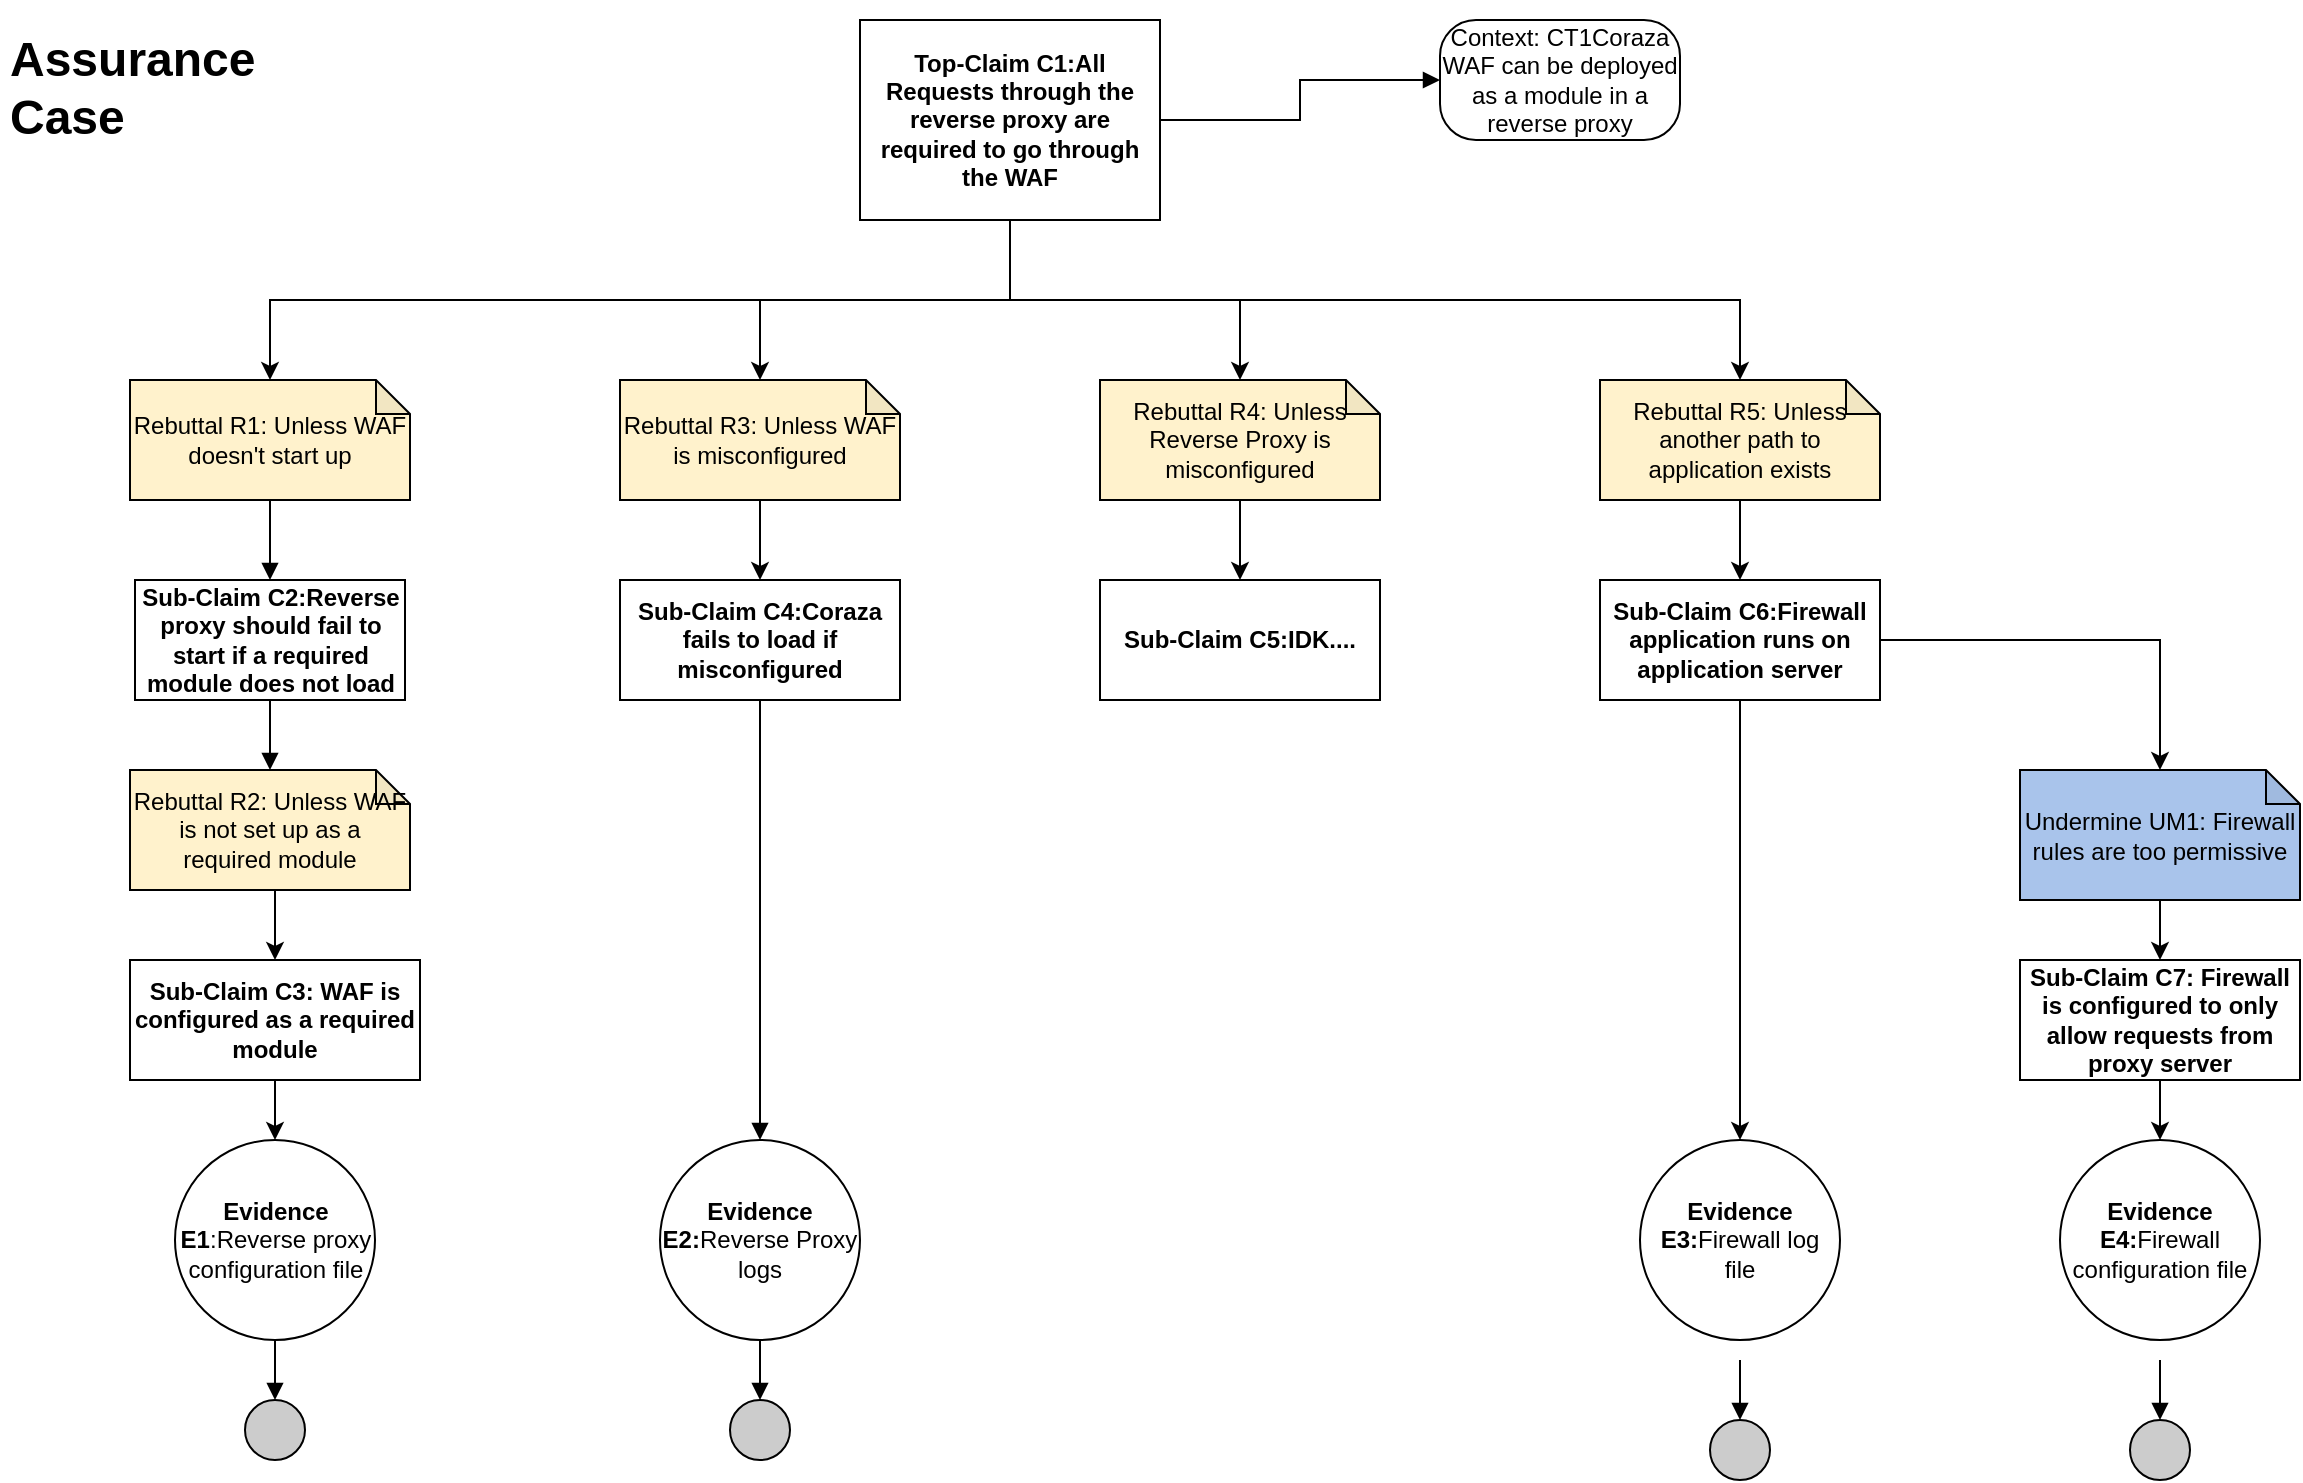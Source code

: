 <mxfile version="28.2.5">
  <diagram id="2RAkf9iS2bYrb-5zrusB" name="Page-1">
    <mxGraphModel dx="1426" dy="794" grid="1" gridSize="10" guides="1" tooltips="1" connect="1" arrows="1" fold="1" page="1" pageScale="1" pageWidth="1100" pageHeight="850" math="0" shadow="0">
      <root>
        <mxCell id="0" />
        <mxCell id="1" parent="0" />
        <mxCell id="EpLoNu7SxfJ4iQwhgqlz-1" value="&lt;h1&gt;Assurance Case&lt;/h1&gt;" style="text;html=1;strokeColor=none;fillColor=none;spacing=5;spacingTop=-20;whiteSpace=wrap;overflow=hidden;rounded=0;" parent="1" vertex="1">
          <mxGeometry x="20" y="20" width="190" height="150" as="geometry" />
        </mxCell>
        <mxCell id="EpLoNu7SxfJ4iQwhgqlz-4" style="edgeStyle=orthogonalEdgeStyle;rounded=0;orthogonalLoop=1;jettySize=auto;html=1;exitX=1;exitY=0.5;exitDx=0;exitDy=0;entryX=0;entryY=0.5;entryDx=0;entryDy=0;endArrow=block;endFill=1;" parent="1" source="EpLoNu7SxfJ4iQwhgqlz-2" target="EpLoNu7SxfJ4iQwhgqlz-3" edge="1">
          <mxGeometry relative="1" as="geometry" />
        </mxCell>
        <mxCell id="RSrHG8YaXGJd-fVg2QL8-23" style="edgeStyle=orthogonalEdgeStyle;rounded=0;orthogonalLoop=1;jettySize=auto;html=1;exitX=0.5;exitY=1;exitDx=0;exitDy=0;" edge="1" parent="1" source="EpLoNu7SxfJ4iQwhgqlz-2" target="RSrHG8YaXGJd-fVg2QL8-6">
          <mxGeometry relative="1" as="geometry" />
        </mxCell>
        <mxCell id="EpLoNu7SxfJ4iQwhgqlz-2" value="&lt;b&gt;Top-Claim C1:All Requests through the reverse proxy are required to go through the WAF&lt;/b&gt;" style="rounded=0;whiteSpace=wrap;html=1;" parent="1" vertex="1">
          <mxGeometry x="450" y="20" width="150" height="100" as="geometry" />
        </mxCell>
        <mxCell id="EpLoNu7SxfJ4iQwhgqlz-3" value="Context: CT1Coraza WAF can be deployed as a module in a reverse proxy" style="rounded=1;whiteSpace=wrap;html=1;arcSize=30;" parent="1" vertex="1">
          <mxGeometry x="740" y="20" width="120" height="60" as="geometry" />
        </mxCell>
        <mxCell id="EpLoNu7SxfJ4iQwhgqlz-9" style="edgeStyle=orthogonalEdgeStyle;curved=1;rounded=0;orthogonalLoop=1;jettySize=auto;html=1;endArrow=block;endFill=1;" parent="1" source="EpLoNu7SxfJ4iQwhgqlz-5" target="EpLoNu7SxfJ4iQwhgqlz-8" edge="1">
          <mxGeometry relative="1" as="geometry" />
        </mxCell>
        <mxCell id="EpLoNu7SxfJ4iQwhgqlz-5" value="Rebuttal R1: Unless WAF doesn&#39;t start up" style="shape=note;whiteSpace=wrap;html=1;backgroundOutline=1;darkOpacity=0.05;size=17;fillColor=#FFF2CC;" parent="1" vertex="1">
          <mxGeometry x="85" y="200" width="140" height="60" as="geometry" />
        </mxCell>
        <mxCell id="EpLoNu7SxfJ4iQwhgqlz-12" style="edgeStyle=orthogonalEdgeStyle;curved=1;rounded=0;orthogonalLoop=1;jettySize=auto;html=1;exitX=0.5;exitY=1;exitDx=0;exitDy=0;entryX=0.5;entryY=0;entryDx=0;entryDy=0;entryPerimeter=0;endArrow=block;endFill=1;" parent="1" source="EpLoNu7SxfJ4iQwhgqlz-8" target="EpLoNu7SxfJ4iQwhgqlz-10" edge="1">
          <mxGeometry relative="1" as="geometry" />
        </mxCell>
        <mxCell id="EpLoNu7SxfJ4iQwhgqlz-8" value="&lt;b&gt;Sub-Claim C2:Reverse proxy should fail to start if a required module does not load&lt;/b&gt;" style="rounded=0;whiteSpace=wrap;html=1;" parent="1" vertex="1">
          <mxGeometry x="87.5" y="300" width="135" height="60" as="geometry" />
        </mxCell>
        <mxCell id="RSrHG8YaXGJd-fVg2QL8-5" style="edgeStyle=orthogonalEdgeStyle;rounded=0;orthogonalLoop=1;jettySize=auto;html=1;exitX=0.5;exitY=1;exitDx=0;exitDy=0;exitPerimeter=0;entryX=0.5;entryY=0;entryDx=0;entryDy=0;" edge="1" parent="1" source="EpLoNu7SxfJ4iQwhgqlz-10" target="RSrHG8YaXGJd-fVg2QL8-4">
          <mxGeometry relative="1" as="geometry" />
        </mxCell>
        <mxCell id="EpLoNu7SxfJ4iQwhgqlz-10" value="Rebuttal R2: Unless WAF is not set up as a required module" style="shape=note;whiteSpace=wrap;html=1;backgroundOutline=1;darkOpacity=0.05;size=17;fillColor=#FFF2CC;" parent="1" vertex="1">
          <mxGeometry x="85" y="395" width="140" height="60" as="geometry" />
        </mxCell>
        <mxCell id="EpLoNu7SxfJ4iQwhgqlz-21" style="edgeStyle=orthogonalEdgeStyle;curved=1;rounded=0;orthogonalLoop=1;jettySize=auto;html=1;entryX=0.5;entryY=0;entryDx=0;entryDy=0;endArrow=block;endFill=1;exitX=0.5;exitY=1;exitDx=0;exitDy=0;" parent="1" source="RSrHG8YaXGJd-fVg2QL8-3" target="EpLoNu7SxfJ4iQwhgqlz-19" edge="1">
          <mxGeometry relative="1" as="geometry">
            <mxPoint x="305" y="540" as="sourcePoint" />
          </mxGeometry>
        </mxCell>
        <mxCell id="EpLoNu7SxfJ4iQwhgqlz-23" style="edgeStyle=orthogonalEdgeStyle;curved=1;rounded=0;orthogonalLoop=1;jettySize=auto;html=1;entryX=0.5;entryY=0;entryDx=0;entryDy=0;endArrow=block;endFill=1;" parent="1" source="EpLoNu7SxfJ4iQwhgqlz-18" target="EpLoNu7SxfJ4iQwhgqlz-22" edge="1">
          <mxGeometry relative="1" as="geometry" />
        </mxCell>
        <mxCell id="EpLoNu7SxfJ4iQwhgqlz-18" value="&lt;b&gt;Evidence E1&lt;/b&gt;:Reverse proxy configuration file" style="ellipse;whiteSpace=wrap;html=1;aspect=fixed;fillColor=#ffffff;rounded=0;" parent="1" vertex="1">
          <mxGeometry x="107.5" y="580" width="100" height="100" as="geometry" />
        </mxCell>
        <mxCell id="EpLoNu7SxfJ4iQwhgqlz-25" style="edgeStyle=orthogonalEdgeStyle;curved=1;rounded=0;orthogonalLoop=1;jettySize=auto;html=1;entryX=0.5;entryY=0;entryDx=0;entryDy=0;endArrow=block;endFill=1;" parent="1" source="EpLoNu7SxfJ4iQwhgqlz-19" target="EpLoNu7SxfJ4iQwhgqlz-24" edge="1">
          <mxGeometry relative="1" as="geometry" />
        </mxCell>
        <mxCell id="EpLoNu7SxfJ4iQwhgqlz-19" value="&lt;b&gt;Evidence E2:&lt;/b&gt;Reverse Proxy logs" style="ellipse;whiteSpace=wrap;html=1;aspect=fixed;fillColor=#ffffff;rounded=0;" parent="1" vertex="1">
          <mxGeometry x="350" y="580" width="100" height="100" as="geometry" />
        </mxCell>
        <mxCell id="EpLoNu7SxfJ4iQwhgqlz-22" value="" style="ellipse;whiteSpace=wrap;html=1;aspect=fixed;fillColor=#CCCCCC;" parent="1" vertex="1">
          <mxGeometry x="142.5" y="710" width="30" height="30" as="geometry" />
        </mxCell>
        <mxCell id="EpLoNu7SxfJ4iQwhgqlz-24" value="" style="ellipse;whiteSpace=wrap;html=1;aspect=fixed;fillColor=#CCCCCC;" parent="1" vertex="1">
          <mxGeometry x="385" y="710" width="30" height="30" as="geometry" />
        </mxCell>
        <mxCell id="RSrHG8YaXGJd-fVg2QL8-16" value="" style="edgeStyle=orthogonalEdgeStyle;rounded=0;orthogonalLoop=1;jettySize=auto;html=1;" edge="1" parent="1" source="EpLoNu7SxfJ4iQwhgqlz-28" target="RSrHG8YaXGJd-fVg2QL8-11">
          <mxGeometry relative="1" as="geometry" />
        </mxCell>
        <mxCell id="EpLoNu7SxfJ4iQwhgqlz-28" value="Undermine UM1:&amp;nbsp;Firewall rules are too permissive" style="shape=note;whiteSpace=wrap;html=1;backgroundOutline=1;darkOpacity=0.05;size=17;fillColor=#A9C4EB;" parent="1" vertex="1">
          <mxGeometry x="1030" y="395" width="140" height="65" as="geometry" />
        </mxCell>
        <mxCell id="RSrHG8YaXGJd-fVg2QL8-1" value="" style="endArrow=classic;html=1;rounded=0;exitX=0.5;exitY=1;exitDx=0;exitDy=0;entryX=0.5;entryY=0;entryDx=0;entryDy=0;" edge="1" parent="1" source="RSrHG8YaXGJd-fVg2QL8-4" target="EpLoNu7SxfJ4iQwhgqlz-18">
          <mxGeometry width="50" height="50" relative="1" as="geometry">
            <mxPoint x="340" y="310" as="sourcePoint" />
            <mxPoint x="390" y="260" as="targetPoint" />
          </mxGeometry>
        </mxCell>
        <mxCell id="RSrHG8YaXGJd-fVg2QL8-7" style="edgeStyle=orthogonalEdgeStyle;rounded=0;orthogonalLoop=1;jettySize=auto;html=1;exitX=0.5;exitY=1;exitDx=0;exitDy=0;exitPerimeter=0;entryX=0.5;entryY=0;entryDx=0;entryDy=0;" edge="1" parent="1" source="RSrHG8YaXGJd-fVg2QL8-2" target="RSrHG8YaXGJd-fVg2QL8-3">
          <mxGeometry relative="1" as="geometry" />
        </mxCell>
        <mxCell id="RSrHG8YaXGJd-fVg2QL8-2" value="Rebuttal R3: Unless WAF is misconfigured" style="shape=note;whiteSpace=wrap;html=1;backgroundOutline=1;darkOpacity=0.05;size=17;fillColor=#FFF2CC;" vertex="1" parent="1">
          <mxGeometry x="330" y="200" width="140" height="60" as="geometry" />
        </mxCell>
        <mxCell id="RSrHG8YaXGJd-fVg2QL8-3" value="&lt;b&gt;Sub-Claim C4:Coraza fails to load if misconfigured&lt;/b&gt;" style="rounded=0;whiteSpace=wrap;html=1;" vertex="1" parent="1">
          <mxGeometry x="330" y="300" width="140" height="60" as="geometry" />
        </mxCell>
        <mxCell id="RSrHG8YaXGJd-fVg2QL8-4" value="&lt;b&gt;Sub-Claim C3: WAF is configured as a required module&lt;/b&gt;" style="rounded=0;whiteSpace=wrap;html=1;" vertex="1" parent="1">
          <mxGeometry x="85" y="490" width="145" height="60" as="geometry" />
        </mxCell>
        <mxCell id="RSrHG8YaXGJd-fVg2QL8-20" value="" style="edgeStyle=orthogonalEdgeStyle;rounded=0;orthogonalLoop=1;jettySize=auto;html=1;" edge="1" parent="1" source="RSrHG8YaXGJd-fVg2QL8-6" target="RSrHG8YaXGJd-fVg2QL8-19">
          <mxGeometry relative="1" as="geometry" />
        </mxCell>
        <mxCell id="RSrHG8YaXGJd-fVg2QL8-6" value="Rebuttal R4: Unless Reverse Proxy is misconfigured" style="shape=note;whiteSpace=wrap;html=1;backgroundOutline=1;darkOpacity=0.05;size=17;fillColor=#FFF2CC;" vertex="1" parent="1">
          <mxGeometry x="570" y="200" width="140" height="60" as="geometry" />
        </mxCell>
        <mxCell id="RSrHG8YaXGJd-fVg2QL8-18" value="" style="edgeStyle=orthogonalEdgeStyle;rounded=0;orthogonalLoop=1;jettySize=auto;html=1;" edge="1" parent="1" source="RSrHG8YaXGJd-fVg2QL8-8" target="RSrHG8YaXGJd-fVg2QL8-9">
          <mxGeometry relative="1" as="geometry" />
        </mxCell>
        <mxCell id="RSrHG8YaXGJd-fVg2QL8-8" value="Rebuttal R5: Unless another path to application exists" style="shape=note;whiteSpace=wrap;html=1;backgroundOutline=1;darkOpacity=0.05;size=17;fillColor=#FFF2CC;" vertex="1" parent="1">
          <mxGeometry x="820" y="200" width="140" height="60" as="geometry" />
        </mxCell>
        <mxCell id="RSrHG8YaXGJd-fVg2QL8-14" style="edgeStyle=orthogonalEdgeStyle;rounded=0;orthogonalLoop=1;jettySize=auto;html=1;entryX=0.5;entryY=0;entryDx=0;entryDy=0;" edge="1" parent="1" source="RSrHG8YaXGJd-fVg2QL8-9" target="RSrHG8YaXGJd-fVg2QL8-13">
          <mxGeometry relative="1" as="geometry" />
        </mxCell>
        <mxCell id="RSrHG8YaXGJd-fVg2QL8-9" value="&lt;b&gt;Sub-Claim C6:Firewall application runs on application server&lt;/b&gt;" style="rounded=0;whiteSpace=wrap;html=1;" vertex="1" parent="1">
          <mxGeometry x="820" y="300" width="140" height="60" as="geometry" />
        </mxCell>
        <mxCell id="RSrHG8YaXGJd-fVg2QL8-17" value="" style="edgeStyle=orthogonalEdgeStyle;rounded=0;orthogonalLoop=1;jettySize=auto;html=1;" edge="1" parent="1" source="RSrHG8YaXGJd-fVg2QL8-11" target="RSrHG8YaXGJd-fVg2QL8-12">
          <mxGeometry relative="1" as="geometry" />
        </mxCell>
        <mxCell id="RSrHG8YaXGJd-fVg2QL8-11" value="&lt;b&gt;Sub-Claim C7: Firewall is configured to only allow requests from proxy server&lt;/b&gt;" style="rounded=0;whiteSpace=wrap;html=1;" vertex="1" parent="1">
          <mxGeometry x="1030" y="490" width="140" height="60" as="geometry" />
        </mxCell>
        <mxCell id="RSrHG8YaXGJd-fVg2QL8-12" value="&lt;b&gt;Evidence E4:&lt;/b&gt;Firewall configuration file" style="ellipse;whiteSpace=wrap;html=1;aspect=fixed;fillColor=#ffffff;rounded=0;" vertex="1" parent="1">
          <mxGeometry x="1050" y="580" width="100" height="100" as="geometry" />
        </mxCell>
        <mxCell id="RSrHG8YaXGJd-fVg2QL8-13" value="&lt;b&gt;Evidence E3:&lt;/b&gt;Firewall log file" style="ellipse;whiteSpace=wrap;html=1;aspect=fixed;fillColor=#ffffff;rounded=0;" vertex="1" parent="1">
          <mxGeometry x="840" y="580" width="100" height="100" as="geometry" />
        </mxCell>
        <mxCell id="RSrHG8YaXGJd-fVg2QL8-15" style="edgeStyle=orthogonalEdgeStyle;rounded=0;orthogonalLoop=1;jettySize=auto;html=1;entryX=0.5;entryY=0;entryDx=0;entryDy=0;entryPerimeter=0;" edge="1" parent="1" source="RSrHG8YaXGJd-fVg2QL8-9" target="EpLoNu7SxfJ4iQwhgqlz-28">
          <mxGeometry relative="1" as="geometry" />
        </mxCell>
        <mxCell id="RSrHG8YaXGJd-fVg2QL8-19" value="&lt;b&gt;Sub-Claim C5:IDK....&lt;/b&gt;" style="rounded=0;whiteSpace=wrap;html=1;" vertex="1" parent="1">
          <mxGeometry x="570" y="300" width="140" height="60" as="geometry" />
        </mxCell>
        <mxCell id="RSrHG8YaXGJd-fVg2QL8-22" style="edgeStyle=orthogonalEdgeStyle;rounded=0;orthogonalLoop=1;jettySize=auto;html=1;exitX=0.5;exitY=1;exitDx=0;exitDy=0;entryX=0.5;entryY=0;entryDx=0;entryDy=0;entryPerimeter=0;" edge="1" parent="1" source="EpLoNu7SxfJ4iQwhgqlz-2" target="RSrHG8YaXGJd-fVg2QL8-2">
          <mxGeometry relative="1" as="geometry" />
        </mxCell>
        <mxCell id="RSrHG8YaXGJd-fVg2QL8-24" style="edgeStyle=orthogonalEdgeStyle;rounded=0;orthogonalLoop=1;jettySize=auto;html=1;exitX=0.5;exitY=1;exitDx=0;exitDy=0;entryX=0.5;entryY=0;entryDx=0;entryDy=0;entryPerimeter=0;" edge="1" parent="1" source="EpLoNu7SxfJ4iQwhgqlz-2" target="RSrHG8YaXGJd-fVg2QL8-8">
          <mxGeometry relative="1" as="geometry" />
        </mxCell>
        <mxCell id="RSrHG8YaXGJd-fVg2QL8-25" style="edgeStyle=orthogonalEdgeStyle;rounded=0;orthogonalLoop=1;jettySize=auto;html=1;exitX=0.5;exitY=1;exitDx=0;exitDy=0;entryX=0.5;entryY=0;entryDx=0;entryDy=0;entryPerimeter=0;" edge="1" parent="1" source="EpLoNu7SxfJ4iQwhgqlz-2" target="EpLoNu7SxfJ4iQwhgqlz-5">
          <mxGeometry relative="1" as="geometry" />
        </mxCell>
        <mxCell id="RSrHG8YaXGJd-fVg2QL8-26" style="edgeStyle=orthogonalEdgeStyle;curved=1;rounded=0;orthogonalLoop=1;jettySize=auto;html=1;entryX=0.5;entryY=0;entryDx=0;entryDy=0;endArrow=block;endFill=1;" edge="1" parent="1" target="RSrHG8YaXGJd-fVg2QL8-27">
          <mxGeometry relative="1" as="geometry">
            <mxPoint x="890" y="690" as="sourcePoint" />
          </mxGeometry>
        </mxCell>
        <mxCell id="RSrHG8YaXGJd-fVg2QL8-27" value="" style="ellipse;whiteSpace=wrap;html=1;aspect=fixed;fillColor=#CCCCCC;" vertex="1" parent="1">
          <mxGeometry x="875" y="720" width="30" height="30" as="geometry" />
        </mxCell>
        <mxCell id="RSrHG8YaXGJd-fVg2QL8-28" style="edgeStyle=orthogonalEdgeStyle;curved=1;rounded=0;orthogonalLoop=1;jettySize=auto;html=1;entryX=0.5;entryY=0;entryDx=0;entryDy=0;endArrow=block;endFill=1;" edge="1" parent="1" target="RSrHG8YaXGJd-fVg2QL8-29">
          <mxGeometry relative="1" as="geometry">
            <mxPoint x="1100" y="690" as="sourcePoint" />
          </mxGeometry>
        </mxCell>
        <mxCell id="RSrHG8YaXGJd-fVg2QL8-29" value="" style="ellipse;whiteSpace=wrap;html=1;aspect=fixed;fillColor=#CCCCCC;" vertex="1" parent="1">
          <mxGeometry x="1085" y="720" width="30" height="30" as="geometry" />
        </mxCell>
      </root>
    </mxGraphModel>
  </diagram>
</mxfile>
